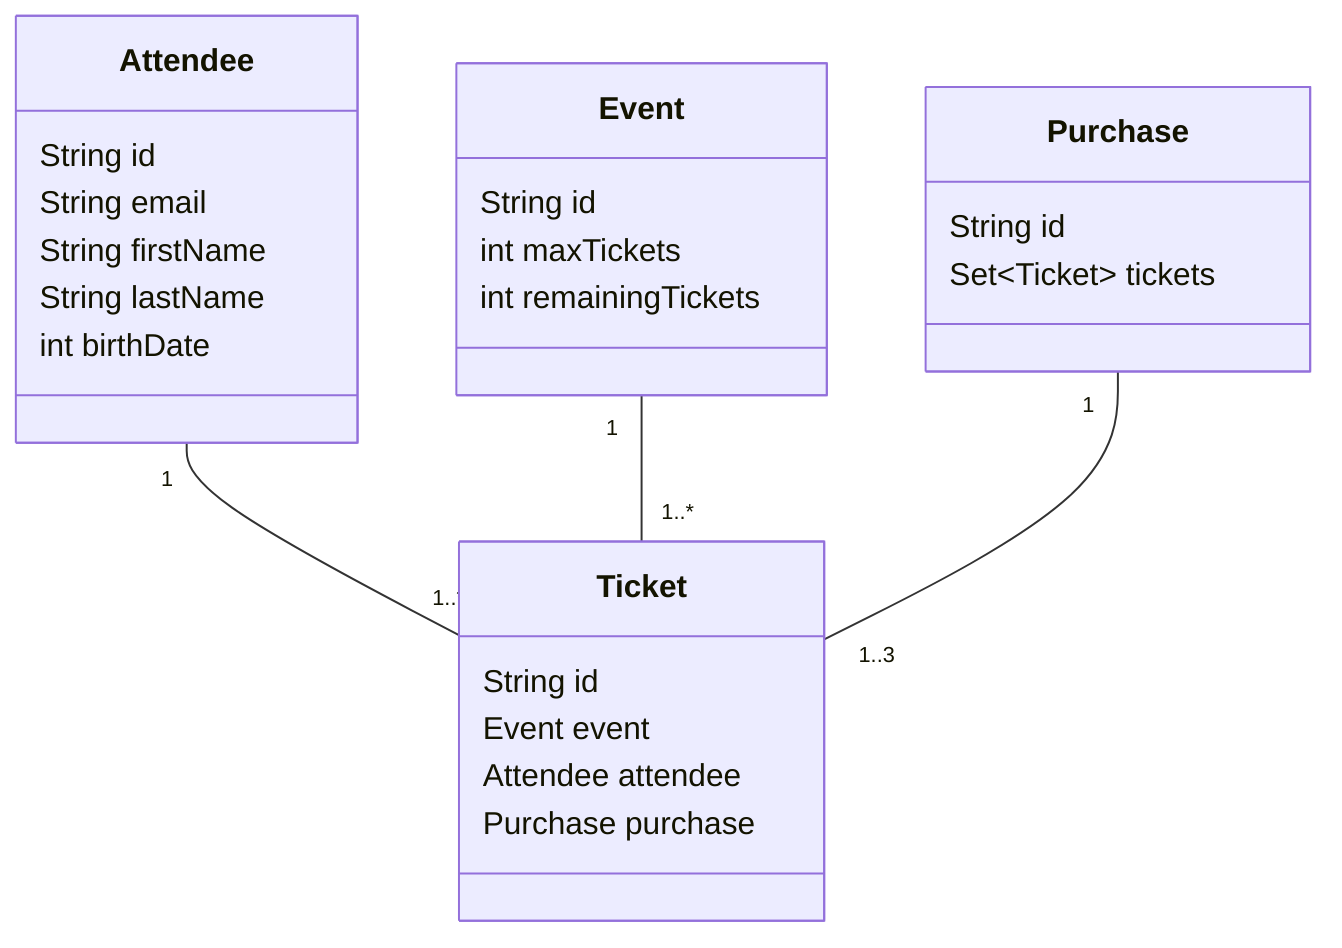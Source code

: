 classDiagram
    

    class Purchase{
      String id
      Set~Ticket~ tickets
    }
    class Event {
      String id
      int maxTickets
      int remainingTickets
    }
    class Ticket {
      String id
      Event event
      Attendee attendee
      Purchase purchase
    }

    class Attendee {
       String id
       String email
       String firstName
       String lastName
       int birthDate
    }
   
   Attendee "1" -- "1..*" Ticket
   Event "1" -- "1..*" Ticket
   Purchase "1" -- "1..3" Ticket